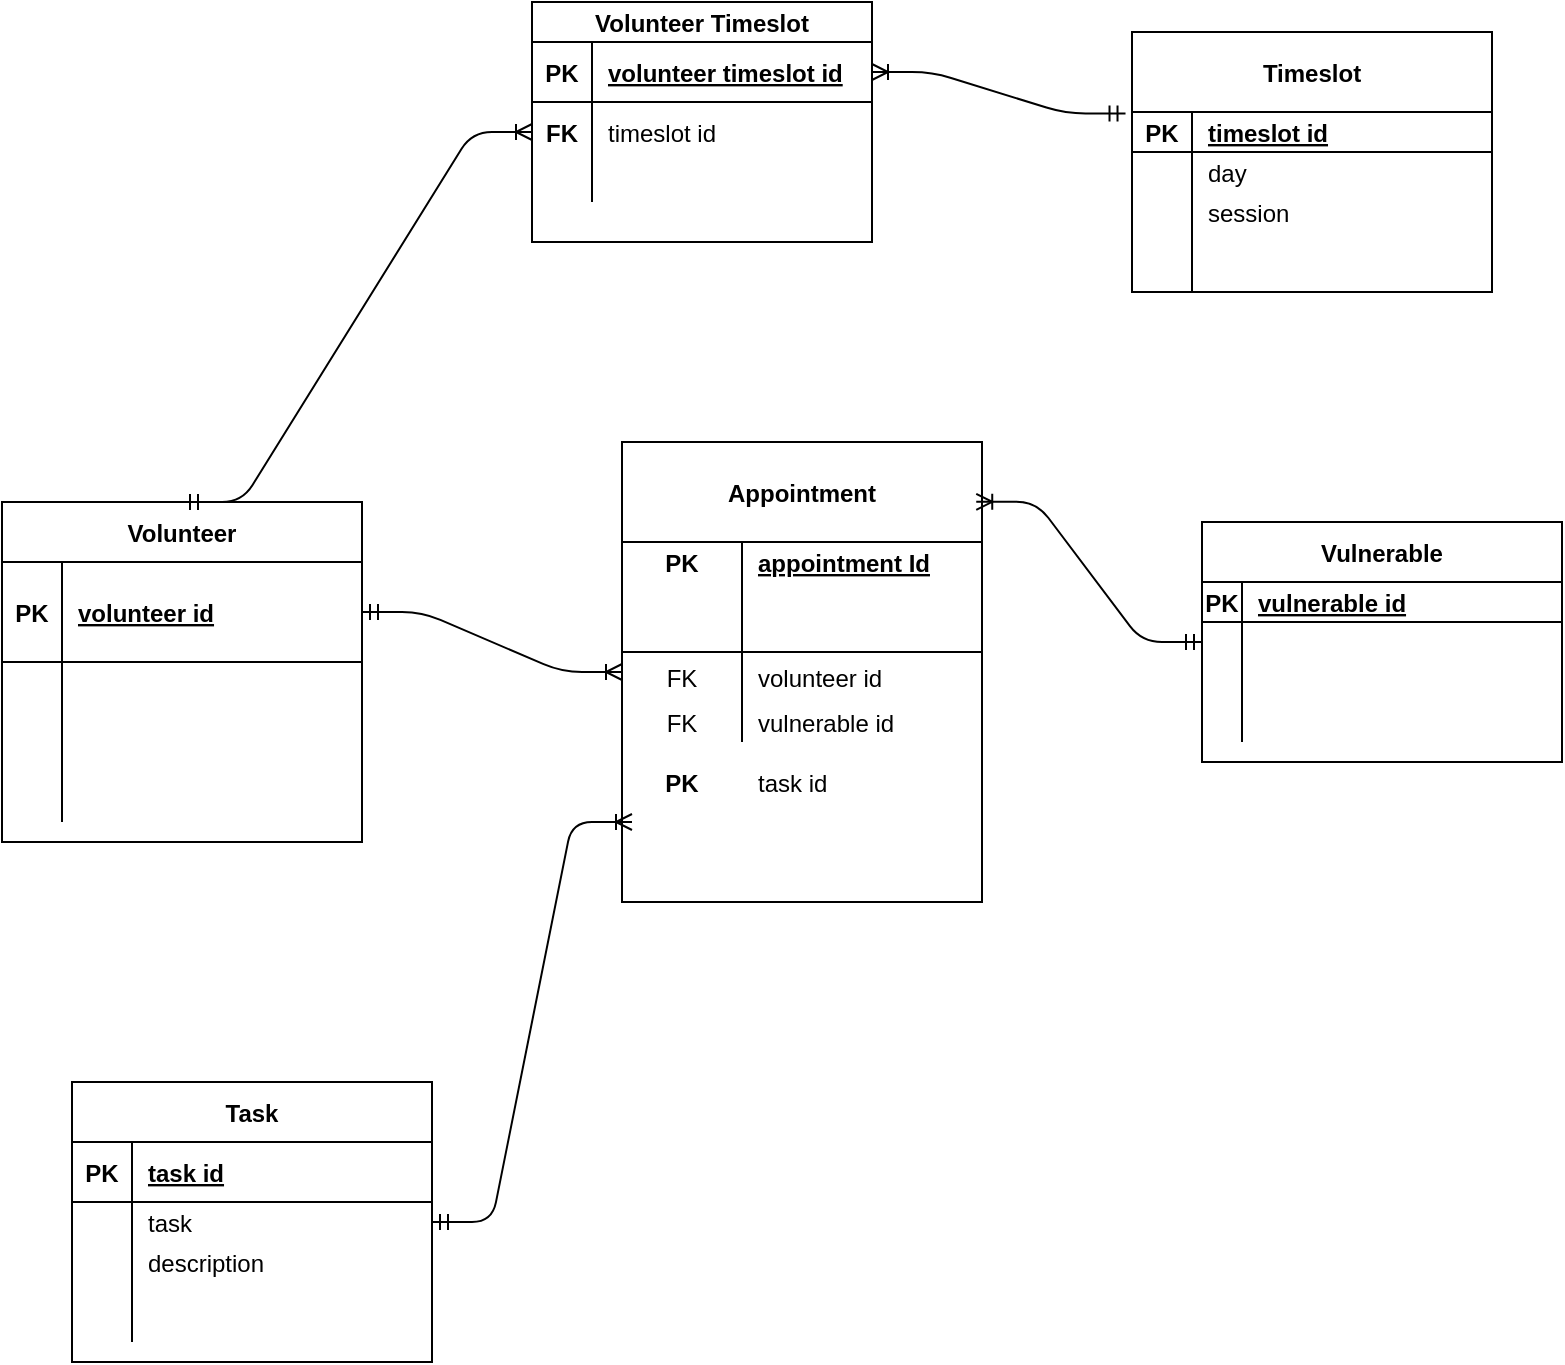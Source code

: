 <mxfile version="13.10.9" type="github"><diagram id="8oxhwJ41KI-D8RfeHWXL" name="Page-1"><mxGraphModel dx="1704" dy="776" grid="1" gridSize="10" guides="1" tooltips="1" connect="1" arrows="1" fold="1" page="1" pageScale="1" pageWidth="850" pageHeight="1100" math="0" shadow="0"><root><mxCell id="0"/><mxCell id="1" parent="0"/><mxCell id="mAExI6JwnAeMEhhlGlhk-1" value="Volunteer" style="shape=table;startSize=30;container=1;collapsible=1;childLayout=tableLayout;fixedRows=1;rowLines=0;fontStyle=1;align=center;resizeLast=1;" vertex="1" parent="1"><mxGeometry x="35" y="290" width="180" height="170" as="geometry"/></mxCell><mxCell id="mAExI6JwnAeMEhhlGlhk-2" value="" style="shape=partialRectangle;collapsible=0;dropTarget=0;pointerEvents=0;fillColor=none;top=0;left=0;bottom=1;right=0;points=[[0,0.5],[1,0.5]];portConstraint=eastwest;" vertex="1" parent="mAExI6JwnAeMEhhlGlhk-1"><mxGeometry y="30" width="180" height="50" as="geometry"/></mxCell><mxCell id="mAExI6JwnAeMEhhlGlhk-3" value="PK" style="shape=partialRectangle;connectable=0;fillColor=none;top=0;left=0;bottom=0;right=0;fontStyle=1;overflow=hidden;" vertex="1" parent="mAExI6JwnAeMEhhlGlhk-2"><mxGeometry width="30" height="50" as="geometry"/></mxCell><mxCell id="mAExI6JwnAeMEhhlGlhk-4" value="volunteer id" style="shape=partialRectangle;connectable=0;fillColor=none;top=0;left=0;bottom=0;right=0;align=left;spacingLeft=6;fontStyle=5;overflow=hidden;" vertex="1" parent="mAExI6JwnAeMEhhlGlhk-2"><mxGeometry x="30" width="150" height="50" as="geometry"/></mxCell><mxCell id="mAExI6JwnAeMEhhlGlhk-5" value="" style="shape=partialRectangle;collapsible=0;dropTarget=0;pointerEvents=0;fillColor=none;top=0;left=0;bottom=0;right=0;points=[[0,0.5],[1,0.5]];portConstraint=eastwest;" vertex="1" parent="mAExI6JwnAeMEhhlGlhk-1"><mxGeometry y="80" width="180" height="20" as="geometry"/></mxCell><mxCell id="mAExI6JwnAeMEhhlGlhk-6" value="" style="shape=partialRectangle;connectable=0;fillColor=none;top=0;left=0;bottom=0;right=0;editable=1;overflow=hidden;" vertex="1" parent="mAExI6JwnAeMEhhlGlhk-5"><mxGeometry width="30" height="20" as="geometry"/></mxCell><mxCell id="mAExI6JwnAeMEhhlGlhk-7" value="" style="shape=partialRectangle;connectable=0;fillColor=none;top=0;left=0;bottom=0;right=0;align=left;spacingLeft=6;overflow=hidden;" vertex="1" parent="mAExI6JwnAeMEhhlGlhk-5"><mxGeometry x="30" width="150" height="20" as="geometry"/></mxCell><mxCell id="mAExI6JwnAeMEhhlGlhk-8" value="" style="shape=partialRectangle;collapsible=0;dropTarget=0;pointerEvents=0;fillColor=none;top=0;left=0;bottom=0;right=0;points=[[0,0.5],[1,0.5]];portConstraint=eastwest;" vertex="1" parent="mAExI6JwnAeMEhhlGlhk-1"><mxGeometry y="100" width="180" height="30" as="geometry"/></mxCell><mxCell id="mAExI6JwnAeMEhhlGlhk-9" value="" style="shape=partialRectangle;connectable=0;fillColor=none;top=0;left=0;bottom=0;right=0;editable=1;overflow=hidden;" vertex="1" parent="mAExI6JwnAeMEhhlGlhk-8"><mxGeometry width="30" height="30" as="geometry"/></mxCell><mxCell id="mAExI6JwnAeMEhhlGlhk-10" value="" style="shape=partialRectangle;connectable=0;fillColor=none;top=0;left=0;bottom=0;right=0;align=left;spacingLeft=6;overflow=hidden;" vertex="1" parent="mAExI6JwnAeMEhhlGlhk-8"><mxGeometry x="30" width="150" height="30" as="geometry"/></mxCell><mxCell id="mAExI6JwnAeMEhhlGlhk-11" value="" style="shape=partialRectangle;collapsible=0;dropTarget=0;pointerEvents=0;fillColor=none;top=0;left=0;bottom=0;right=0;points=[[0,0.5],[1,0.5]];portConstraint=eastwest;" vertex="1" parent="mAExI6JwnAeMEhhlGlhk-1"><mxGeometry y="130" width="180" height="30" as="geometry"/></mxCell><mxCell id="mAExI6JwnAeMEhhlGlhk-12" value="" style="shape=partialRectangle;connectable=0;fillColor=none;top=0;left=0;bottom=0;right=0;editable=1;overflow=hidden;" vertex="1" parent="mAExI6JwnAeMEhhlGlhk-11"><mxGeometry width="30" height="30" as="geometry"/></mxCell><mxCell id="mAExI6JwnAeMEhhlGlhk-13" value="" style="shape=partialRectangle;connectable=0;fillColor=none;top=0;left=0;bottom=0;right=0;align=left;spacingLeft=6;overflow=hidden;" vertex="1" parent="mAExI6JwnAeMEhhlGlhk-11"><mxGeometry x="30" width="150" height="30" as="geometry"/></mxCell><object label="Appointment" id="mAExI6JwnAeMEhhlGlhk-14"><mxCell style="shape=table;startSize=50;container=1;collapsible=1;childLayout=tableLayout;fixedRows=1;rowLines=0;fontStyle=1;align=center;resizeLast=1;" vertex="1" parent="1"><mxGeometry x="345" y="260" width="180" height="230" as="geometry"/></mxCell></object><mxCell id="mAExI6JwnAeMEhhlGlhk-15" value="" style="shape=partialRectangle;collapsible=0;dropTarget=0;pointerEvents=0;fillColor=none;top=0;left=0;bottom=0;right=0;points=[[0,0.5],[1,0.5]];portConstraint=eastwest;" vertex="1" parent="mAExI6JwnAeMEhhlGlhk-14"><mxGeometry y="50" width="180" height="20" as="geometry"/></mxCell><mxCell id="mAExI6JwnAeMEhhlGlhk-16" value="PK" style="shape=partialRectangle;connectable=0;fillColor=none;top=0;left=0;bottom=0;right=0;fontStyle=1;overflow=hidden;" vertex="1" parent="mAExI6JwnAeMEhhlGlhk-15"><mxGeometry width="60" height="20" as="geometry"/></mxCell><mxCell id="mAExI6JwnAeMEhhlGlhk-17" value="appointment Id" style="shape=partialRectangle;connectable=0;fillColor=none;top=0;left=0;bottom=0;right=0;align=left;spacingLeft=6;fontStyle=5;overflow=hidden;" vertex="1" parent="mAExI6JwnAeMEhhlGlhk-15"><mxGeometry x="60" width="120" height="20" as="geometry"/></mxCell><mxCell id="mAExI6JwnAeMEhhlGlhk-18" value="" style="shape=partialRectangle;collapsible=0;dropTarget=0;pointerEvents=0;fillColor=none;top=0;left=0;bottom=1;right=0;points=[[0,0.5],[1,0.5]];portConstraint=eastwest;" vertex="1" parent="mAExI6JwnAeMEhhlGlhk-14"><mxGeometry y="70" width="180" height="35" as="geometry"/></mxCell><mxCell id="mAExI6JwnAeMEhhlGlhk-19" value="" style="shape=partialRectangle;connectable=0;fillColor=none;top=0;left=0;bottom=0;right=0;fontStyle=1;overflow=hidden;" vertex="1" parent="mAExI6JwnAeMEhhlGlhk-18"><mxGeometry width="60" height="35" as="geometry"/></mxCell><mxCell id="mAExI6JwnAeMEhhlGlhk-20" value="" style="shape=partialRectangle;connectable=0;fillColor=none;top=0;left=0;bottom=0;right=0;align=left;spacingLeft=6;fontStyle=5;overflow=hidden;" vertex="1" parent="mAExI6JwnAeMEhhlGlhk-18"><mxGeometry x="60" width="120" height="35" as="geometry"/></mxCell><mxCell id="mAExI6JwnAeMEhhlGlhk-21" value="" style="shape=partialRectangle;collapsible=0;dropTarget=0;pointerEvents=0;fillColor=none;top=0;left=0;bottom=0;right=0;points=[[0,0.5],[1,0.5]];portConstraint=eastwest;" vertex="1" parent="mAExI6JwnAeMEhhlGlhk-14"><mxGeometry y="105" width="180" height="25" as="geometry"/></mxCell><mxCell id="mAExI6JwnAeMEhhlGlhk-22" value="FK" style="shape=partialRectangle;connectable=0;fillColor=none;top=0;left=0;bottom=0;right=0;editable=1;overflow=hidden;" vertex="1" parent="mAExI6JwnAeMEhhlGlhk-21"><mxGeometry width="60" height="25" as="geometry"/></mxCell><mxCell id="mAExI6JwnAeMEhhlGlhk-23" value="volunteer id" style="shape=partialRectangle;connectable=0;fillColor=none;top=0;left=0;bottom=0;right=0;align=left;spacingLeft=6;overflow=hidden;" vertex="1" parent="mAExI6JwnAeMEhhlGlhk-21"><mxGeometry x="60" width="120" height="25" as="geometry"/></mxCell><mxCell id="mAExI6JwnAeMEhhlGlhk-24" value="" style="shape=partialRectangle;collapsible=0;dropTarget=0;pointerEvents=0;fillColor=none;top=0;left=0;bottom=0;right=0;points=[[0,0.5],[1,0.5]];portConstraint=eastwest;" vertex="1" parent="mAExI6JwnAeMEhhlGlhk-14"><mxGeometry y="130" width="180" height="20" as="geometry"/></mxCell><mxCell id="mAExI6JwnAeMEhhlGlhk-25" value="FK" style="shape=partialRectangle;connectable=0;fillColor=none;top=0;left=0;bottom=0;right=0;editable=1;overflow=hidden;" vertex="1" parent="mAExI6JwnAeMEhhlGlhk-24"><mxGeometry width="60" height="20" as="geometry"/></mxCell><mxCell id="mAExI6JwnAeMEhhlGlhk-26" value="vulnerable id" style="shape=partialRectangle;connectable=0;fillColor=none;top=0;left=0;bottom=0;right=0;align=left;spacingLeft=6;overflow=hidden;" vertex="1" parent="mAExI6JwnAeMEhhlGlhk-24"><mxGeometry x="60" width="120" height="20" as="geometry"/></mxCell><mxCell id="mAExI6JwnAeMEhhlGlhk-28" value="Vulnerable" style="shape=table;startSize=30;container=1;collapsible=1;childLayout=tableLayout;fixedRows=1;rowLines=0;fontStyle=1;align=center;resizeLast=1;" vertex="1" parent="1"><mxGeometry x="635" y="300" width="180" height="120" as="geometry"/></mxCell><mxCell id="mAExI6JwnAeMEhhlGlhk-29" value="" style="shape=partialRectangle;collapsible=0;dropTarget=0;pointerEvents=0;fillColor=none;top=0;left=0;bottom=1;right=0;points=[[0,0.5],[1,0.5]];portConstraint=eastwest;" vertex="1" parent="mAExI6JwnAeMEhhlGlhk-28"><mxGeometry y="30" width="180" height="20" as="geometry"/></mxCell><mxCell id="mAExI6JwnAeMEhhlGlhk-30" value="PK" style="shape=partialRectangle;connectable=0;fillColor=none;top=0;left=0;bottom=0;right=0;fontStyle=1;overflow=hidden;" vertex="1" parent="mAExI6JwnAeMEhhlGlhk-29"><mxGeometry width="20" height="20" as="geometry"/></mxCell><mxCell id="mAExI6JwnAeMEhhlGlhk-31" value="vulnerable id" style="shape=partialRectangle;connectable=0;fillColor=none;top=0;left=0;bottom=0;right=0;align=left;spacingLeft=6;fontStyle=5;overflow=hidden;" vertex="1" parent="mAExI6JwnAeMEhhlGlhk-29"><mxGeometry x="20" width="160" height="20" as="geometry"/></mxCell><mxCell id="mAExI6JwnAeMEhhlGlhk-35" value="" style="shape=partialRectangle;collapsible=0;dropTarget=0;pointerEvents=0;fillColor=none;top=0;left=0;bottom=0;right=0;points=[[0,0.5],[1,0.5]];portConstraint=eastwest;" vertex="1" parent="mAExI6JwnAeMEhhlGlhk-28"><mxGeometry y="50" width="180" height="30" as="geometry"/></mxCell><mxCell id="mAExI6JwnAeMEhhlGlhk-36" value="" style="shape=partialRectangle;connectable=0;fillColor=none;top=0;left=0;bottom=0;right=0;editable=1;overflow=hidden;" vertex="1" parent="mAExI6JwnAeMEhhlGlhk-35"><mxGeometry width="20" height="30" as="geometry"/></mxCell><mxCell id="mAExI6JwnAeMEhhlGlhk-37" value="" style="shape=partialRectangle;connectable=0;fillColor=none;top=0;left=0;bottom=0;right=0;align=left;spacingLeft=6;overflow=hidden;" vertex="1" parent="mAExI6JwnAeMEhhlGlhk-35"><mxGeometry x="20" width="160" height="30" as="geometry"/></mxCell><mxCell id="mAExI6JwnAeMEhhlGlhk-38" value="" style="shape=partialRectangle;collapsible=0;dropTarget=0;pointerEvents=0;fillColor=none;top=0;left=0;bottom=0;right=0;points=[[0,0.5],[1,0.5]];portConstraint=eastwest;" vertex="1" parent="mAExI6JwnAeMEhhlGlhk-28"><mxGeometry y="80" width="180" height="30" as="geometry"/></mxCell><mxCell id="mAExI6JwnAeMEhhlGlhk-39" value="" style="shape=partialRectangle;connectable=0;fillColor=none;top=0;left=0;bottom=0;right=0;editable=1;overflow=hidden;" vertex="1" parent="mAExI6JwnAeMEhhlGlhk-38"><mxGeometry width="20" height="30" as="geometry"/></mxCell><mxCell id="mAExI6JwnAeMEhhlGlhk-40" value="" style="shape=partialRectangle;connectable=0;fillColor=none;top=0;left=0;bottom=0;right=0;align=left;spacingLeft=6;overflow=hidden;" vertex="1" parent="mAExI6JwnAeMEhhlGlhk-38"><mxGeometry x="20" width="160" height="30" as="geometry"/></mxCell><mxCell id="mAExI6JwnAeMEhhlGlhk-46" value="Volunteer Timeslot" style="shape=table;startSize=20;container=1;collapsible=1;childLayout=tableLayout;fixedRows=1;rowLines=0;fontStyle=1;align=center;resizeLast=1;" vertex="1" parent="1"><mxGeometry x="300" y="40" width="170" height="120" as="geometry"/></mxCell><mxCell id="mAExI6JwnAeMEhhlGlhk-47" value="" style="shape=partialRectangle;collapsible=0;dropTarget=0;pointerEvents=0;fillColor=none;top=0;left=0;bottom=1;right=0;points=[[0,0.5],[1,0.5]];portConstraint=eastwest;" vertex="1" parent="mAExI6JwnAeMEhhlGlhk-46"><mxGeometry y="20" width="170" height="30" as="geometry"/></mxCell><mxCell id="mAExI6JwnAeMEhhlGlhk-48" value="PK" style="shape=partialRectangle;connectable=0;fillColor=none;top=0;left=0;bottom=0;right=0;fontStyle=1;overflow=hidden;" vertex="1" parent="mAExI6JwnAeMEhhlGlhk-47"><mxGeometry width="30" height="30" as="geometry"/></mxCell><mxCell id="mAExI6JwnAeMEhhlGlhk-49" value="volunteer timeslot id" style="shape=partialRectangle;connectable=0;fillColor=none;top=0;left=0;bottom=0;right=0;align=left;spacingLeft=6;fontStyle=5;overflow=hidden;" vertex="1" parent="mAExI6JwnAeMEhhlGlhk-47"><mxGeometry x="30" width="140" height="30" as="geometry"/></mxCell><mxCell id="mAExI6JwnAeMEhhlGlhk-50" value="" style="shape=partialRectangle;collapsible=0;dropTarget=0;pointerEvents=0;fillColor=none;top=0;left=0;bottom=0;right=0;points=[[0,0.5],[1,0.5]];portConstraint=eastwest;" vertex="1" parent="mAExI6JwnAeMEhhlGlhk-46"><mxGeometry y="50" width="170" height="30" as="geometry"/></mxCell><mxCell id="mAExI6JwnAeMEhhlGlhk-51" value="" style="shape=partialRectangle;connectable=0;fillColor=none;top=0;left=0;bottom=0;right=0;editable=1;overflow=hidden;" vertex="1" parent="mAExI6JwnAeMEhhlGlhk-50"><mxGeometry width="30" height="30" as="geometry"/></mxCell><mxCell id="mAExI6JwnAeMEhhlGlhk-52" value="timeslot id" style="shape=partialRectangle;connectable=0;fillColor=none;top=0;left=0;bottom=0;right=0;align=left;spacingLeft=6;overflow=hidden;" vertex="1" parent="mAExI6JwnAeMEhhlGlhk-50"><mxGeometry x="30" width="140" height="30" as="geometry"/></mxCell><mxCell id="mAExI6JwnAeMEhhlGlhk-56" value="" style="shape=partialRectangle;collapsible=0;dropTarget=0;pointerEvents=0;fillColor=none;top=0;left=0;bottom=0;right=0;points=[[0,0.5],[1,0.5]];portConstraint=eastwest;" vertex="1" parent="mAExI6JwnAeMEhhlGlhk-46"><mxGeometry y="80" width="170" height="20" as="geometry"/></mxCell><mxCell id="mAExI6JwnAeMEhhlGlhk-57" value="" style="shape=partialRectangle;connectable=0;fillColor=none;top=0;left=0;bottom=0;right=0;editable=1;overflow=hidden;" vertex="1" parent="mAExI6JwnAeMEhhlGlhk-56"><mxGeometry width="30" height="20" as="geometry"/></mxCell><mxCell id="mAExI6JwnAeMEhhlGlhk-58" value="" style="shape=partialRectangle;connectable=0;fillColor=none;top=0;left=0;bottom=0;right=0;align=left;spacingLeft=6;overflow=hidden;" vertex="1" parent="mAExI6JwnAeMEhhlGlhk-56"><mxGeometry x="30" width="140" height="20" as="geometry"/></mxCell><mxCell id="mAExI6JwnAeMEhhlGlhk-59" value="Timeslot" style="shape=table;startSize=40;container=1;collapsible=1;childLayout=tableLayout;fixedRows=1;rowLines=0;fontStyle=1;align=center;resizeLast=1;" vertex="1" parent="1"><mxGeometry x="600" y="55" width="180" height="130" as="geometry"/></mxCell><mxCell id="mAExI6JwnAeMEhhlGlhk-60" value="" style="shape=partialRectangle;collapsible=0;dropTarget=0;pointerEvents=0;fillColor=none;top=0;left=0;bottom=1;right=0;points=[[0,0.5],[1,0.5]];portConstraint=eastwest;" vertex="1" parent="mAExI6JwnAeMEhhlGlhk-59"><mxGeometry y="40" width="180" height="20" as="geometry"/></mxCell><mxCell id="mAExI6JwnAeMEhhlGlhk-61" value="PK" style="shape=partialRectangle;connectable=0;fillColor=none;top=0;left=0;bottom=0;right=0;fontStyle=1;overflow=hidden;" vertex="1" parent="mAExI6JwnAeMEhhlGlhk-60"><mxGeometry width="30" height="20" as="geometry"/></mxCell><mxCell id="mAExI6JwnAeMEhhlGlhk-62" value="timeslot id" style="shape=partialRectangle;connectable=0;fillColor=none;top=0;left=0;bottom=0;right=0;align=left;spacingLeft=6;fontStyle=5;overflow=hidden;" vertex="1" parent="mAExI6JwnAeMEhhlGlhk-60"><mxGeometry x="30" width="150" height="20" as="geometry"/></mxCell><mxCell id="mAExI6JwnAeMEhhlGlhk-63" value="" style="shape=partialRectangle;collapsible=0;dropTarget=0;pointerEvents=0;fillColor=none;top=0;left=0;bottom=0;right=0;points=[[0,0.5],[1,0.5]];portConstraint=eastwest;" vertex="1" parent="mAExI6JwnAeMEhhlGlhk-59"><mxGeometry y="60" width="180" height="20" as="geometry"/></mxCell><mxCell id="mAExI6JwnAeMEhhlGlhk-64" value="" style="shape=partialRectangle;connectable=0;fillColor=none;top=0;left=0;bottom=0;right=0;editable=1;overflow=hidden;" vertex="1" parent="mAExI6JwnAeMEhhlGlhk-63"><mxGeometry width="30" height="20" as="geometry"/></mxCell><mxCell id="mAExI6JwnAeMEhhlGlhk-65" value="day" style="shape=partialRectangle;connectable=0;fillColor=none;top=0;left=0;bottom=0;right=0;align=left;spacingLeft=6;overflow=hidden;" vertex="1" parent="mAExI6JwnAeMEhhlGlhk-63"><mxGeometry x="30" width="150" height="20" as="geometry"/></mxCell><mxCell id="mAExI6JwnAeMEhhlGlhk-66" value="" style="shape=partialRectangle;collapsible=0;dropTarget=0;pointerEvents=0;fillColor=none;top=0;left=0;bottom=0;right=0;points=[[0,0.5],[1,0.5]];portConstraint=eastwest;" vertex="1" parent="mAExI6JwnAeMEhhlGlhk-59"><mxGeometry y="80" width="180" height="20" as="geometry"/></mxCell><mxCell id="mAExI6JwnAeMEhhlGlhk-67" value="" style="shape=partialRectangle;connectable=0;fillColor=none;top=0;left=0;bottom=0;right=0;editable=1;overflow=hidden;" vertex="1" parent="mAExI6JwnAeMEhhlGlhk-66"><mxGeometry width="30" height="20" as="geometry"/></mxCell><mxCell id="mAExI6JwnAeMEhhlGlhk-68" value="session" style="shape=partialRectangle;connectable=0;fillColor=none;top=0;left=0;bottom=0;right=0;align=left;spacingLeft=6;overflow=hidden;" vertex="1" parent="mAExI6JwnAeMEhhlGlhk-66"><mxGeometry x="30" width="150" height="20" as="geometry"/></mxCell><mxCell id="mAExI6JwnAeMEhhlGlhk-69" value="" style="shape=partialRectangle;collapsible=0;dropTarget=0;pointerEvents=0;fillColor=none;top=0;left=0;bottom=0;right=0;points=[[0,0.5],[1,0.5]];portConstraint=eastwest;" vertex="1" parent="mAExI6JwnAeMEhhlGlhk-59"><mxGeometry y="100" width="180" height="30" as="geometry"/></mxCell><mxCell id="mAExI6JwnAeMEhhlGlhk-70" value="" style="shape=partialRectangle;connectable=0;fillColor=none;top=0;left=0;bottom=0;right=0;editable=1;overflow=hidden;" vertex="1" parent="mAExI6JwnAeMEhhlGlhk-69"><mxGeometry width="30" height="30" as="geometry"/></mxCell><mxCell id="mAExI6JwnAeMEhhlGlhk-71" value="" style="shape=partialRectangle;connectable=0;fillColor=none;top=0;left=0;bottom=0;right=0;align=left;spacingLeft=6;overflow=hidden;" vertex="1" parent="mAExI6JwnAeMEhhlGlhk-69"><mxGeometry x="30" width="150" height="30" as="geometry"/></mxCell><mxCell id="mAExI6JwnAeMEhhlGlhk-75" value="Task" style="shape=table;startSize=30;container=1;collapsible=1;childLayout=tableLayout;fixedRows=1;rowLines=0;fontStyle=1;align=center;resizeLast=1;" vertex="1" parent="1"><mxGeometry x="70" y="580" width="180" height="140" as="geometry"/></mxCell><mxCell id="mAExI6JwnAeMEhhlGlhk-76" value="" style="shape=partialRectangle;collapsible=0;dropTarget=0;pointerEvents=0;fillColor=none;top=0;left=0;bottom=1;right=0;points=[[0,0.5],[1,0.5]];portConstraint=eastwest;" vertex="1" parent="mAExI6JwnAeMEhhlGlhk-75"><mxGeometry y="30" width="180" height="30" as="geometry"/></mxCell><mxCell id="mAExI6JwnAeMEhhlGlhk-77" value="PK" style="shape=partialRectangle;connectable=0;fillColor=none;top=0;left=0;bottom=0;right=0;fontStyle=1;overflow=hidden;" vertex="1" parent="mAExI6JwnAeMEhhlGlhk-76"><mxGeometry width="30" height="30" as="geometry"/></mxCell><mxCell id="mAExI6JwnAeMEhhlGlhk-78" value="task id" style="shape=partialRectangle;connectable=0;fillColor=none;top=0;left=0;bottom=0;right=0;align=left;spacingLeft=6;fontStyle=5;overflow=hidden;" vertex="1" parent="mAExI6JwnAeMEhhlGlhk-76"><mxGeometry x="30" width="150" height="30" as="geometry"/></mxCell><mxCell id="mAExI6JwnAeMEhhlGlhk-79" value="" style="shape=partialRectangle;collapsible=0;dropTarget=0;pointerEvents=0;fillColor=none;top=0;left=0;bottom=0;right=0;points=[[0,0.5],[1,0.5]];portConstraint=eastwest;" vertex="1" parent="mAExI6JwnAeMEhhlGlhk-75"><mxGeometry y="60" width="180" height="20" as="geometry"/></mxCell><mxCell id="mAExI6JwnAeMEhhlGlhk-80" value="" style="shape=partialRectangle;connectable=0;fillColor=none;top=0;left=0;bottom=0;right=0;editable=1;overflow=hidden;" vertex="1" parent="mAExI6JwnAeMEhhlGlhk-79"><mxGeometry width="30" height="20" as="geometry"/></mxCell><mxCell id="mAExI6JwnAeMEhhlGlhk-81" value="task " style="shape=partialRectangle;connectable=0;fillColor=none;top=0;left=0;bottom=0;right=0;align=left;spacingLeft=6;overflow=hidden;" vertex="1" parent="mAExI6JwnAeMEhhlGlhk-79"><mxGeometry x="30" width="150" height="20" as="geometry"/></mxCell><mxCell id="mAExI6JwnAeMEhhlGlhk-82" value="" style="shape=partialRectangle;collapsible=0;dropTarget=0;pointerEvents=0;fillColor=none;top=0;left=0;bottom=0;right=0;points=[[0,0.5],[1,0.5]];portConstraint=eastwest;" vertex="1" parent="mAExI6JwnAeMEhhlGlhk-75"><mxGeometry y="80" width="180" height="20" as="geometry"/></mxCell><mxCell id="mAExI6JwnAeMEhhlGlhk-83" value="" style="shape=partialRectangle;connectable=0;fillColor=none;top=0;left=0;bottom=0;right=0;editable=1;overflow=hidden;" vertex="1" parent="mAExI6JwnAeMEhhlGlhk-82"><mxGeometry width="30" height="20" as="geometry"/></mxCell><mxCell id="mAExI6JwnAeMEhhlGlhk-84" value="description" style="shape=partialRectangle;connectable=0;fillColor=none;top=0;left=0;bottom=0;right=0;align=left;spacingLeft=6;overflow=hidden;" vertex="1" parent="mAExI6JwnAeMEhhlGlhk-82"><mxGeometry x="30" width="150" height="20" as="geometry"/></mxCell><mxCell id="mAExI6JwnAeMEhhlGlhk-85" value="" style="shape=partialRectangle;collapsible=0;dropTarget=0;pointerEvents=0;fillColor=none;top=0;left=0;bottom=0;right=0;points=[[0,0.5],[1,0.5]];portConstraint=eastwest;" vertex="1" parent="mAExI6JwnAeMEhhlGlhk-75"><mxGeometry y="100" width="180" height="30" as="geometry"/></mxCell><mxCell id="mAExI6JwnAeMEhhlGlhk-86" value="" style="shape=partialRectangle;connectable=0;fillColor=none;top=0;left=0;bottom=0;right=0;editable=1;overflow=hidden;" vertex="1" parent="mAExI6JwnAeMEhhlGlhk-85"><mxGeometry width="30" height="30" as="geometry"/></mxCell><mxCell id="mAExI6JwnAeMEhhlGlhk-87" value="" style="shape=partialRectangle;connectable=0;fillColor=none;top=0;left=0;bottom=0;right=0;align=left;spacingLeft=6;overflow=hidden;" vertex="1" parent="mAExI6JwnAeMEhhlGlhk-85"><mxGeometry x="30" width="150" height="30" as="geometry"/></mxCell><mxCell id="mAExI6JwnAeMEhhlGlhk-93" value="" style="edgeStyle=entityRelationEdgeStyle;fontSize=12;html=1;endArrow=ERoneToMany;startArrow=ERmandOne;exitX=1;exitY=0.5;exitDx=0;exitDy=0;" edge="1" parent="1" source="mAExI6JwnAeMEhhlGlhk-2" target="mAExI6JwnAeMEhhlGlhk-14"><mxGeometry width="100" height="100" relative="1" as="geometry"><mxPoint x="220" y="360" as="sourcePoint"/><mxPoint x="340" y="290" as="targetPoint"/></mxGeometry></mxCell><mxCell id="mAExI6JwnAeMEhhlGlhk-95" value="" style="edgeStyle=entityRelationEdgeStyle;fontSize=12;html=1;endArrow=ERoneToMany;startArrow=ERmandOne;entryX=0.984;entryY=0.13;entryDx=0;entryDy=0;entryPerimeter=0;" edge="1" parent="1" source="mAExI6JwnAeMEhhlGlhk-28" target="mAExI6JwnAeMEhhlGlhk-14"><mxGeometry width="100" height="100" relative="1" as="geometry"><mxPoint x="510" y="560" as="sourcePoint"/><mxPoint x="610" y="460" as="targetPoint"/></mxGeometry></mxCell><mxCell id="mAExI6JwnAeMEhhlGlhk-98" value="" style="edgeStyle=entityRelationEdgeStyle;fontSize=12;html=1;endArrow=ERoneToMany;startArrow=ERmandOne;" edge="1" parent="1" source="mAExI6JwnAeMEhhlGlhk-75"><mxGeometry width="100" height="100" relative="1" as="geometry"><mxPoint x="290" y="490" as="sourcePoint"/><mxPoint x="350" y="450" as="targetPoint"/></mxGeometry></mxCell><mxCell id="mAExI6JwnAeMEhhlGlhk-99" value="" style="edgeStyle=entityRelationEdgeStyle;fontSize=12;html=1;endArrow=ERoneToMany;startArrow=ERmandOne;exitX=0.5;exitY=0;exitDx=0;exitDy=0;entryX=0;entryY=0.5;entryDx=0;entryDy=0;" edge="1" parent="1" source="mAExI6JwnAeMEhhlGlhk-1" target="mAExI6JwnAeMEhhlGlhk-50"><mxGeometry width="100" height="100" relative="1" as="geometry"><mxPoint x="70" y="260" as="sourcePoint"/><mxPoint x="170" y="160" as="targetPoint"/></mxGeometry></mxCell><mxCell id="mAExI6JwnAeMEhhlGlhk-100" value="" style="edgeStyle=entityRelationEdgeStyle;fontSize=12;html=1;endArrow=ERoneToMany;startArrow=ERmandOne;exitX=-0.018;exitY=0.037;exitDx=0;exitDy=0;exitPerimeter=0;entryX=1;entryY=0.5;entryDx=0;entryDy=0;" edge="1" parent="1" source="mAExI6JwnAeMEhhlGlhk-60" target="mAExI6JwnAeMEhhlGlhk-47"><mxGeometry width="100" height="100" relative="1" as="geometry"><mxPoint x="430" y="410" as="sourcePoint"/><mxPoint x="530" y="310" as="targetPoint"/></mxGeometry></mxCell><mxCell id="mAExI6JwnAeMEhhlGlhk-101" value="FK" style="shape=partialRectangle;connectable=0;fillColor=none;top=0;left=0;bottom=0;right=0;fontStyle=1;overflow=hidden;" vertex="1" parent="1"><mxGeometry x="300" y="90" width="30" height="30" as="geometry"/></mxCell><mxCell id="mAExI6JwnAeMEhhlGlhk-102" value="PK" style="shape=partialRectangle;connectable=0;fillColor=none;top=0;left=0;bottom=0;right=0;fontStyle=1;overflow=hidden;" vertex="1" parent="1"><mxGeometry x="360" y="415" width="30" height="30" as="geometry"/></mxCell><mxCell id="mAExI6JwnAeMEhhlGlhk-103" value="task id" style="shape=partialRectangle;connectable=0;fillColor=none;top=0;left=0;bottom=0;right=0;align=left;spacingLeft=6;overflow=hidden;" vertex="1" parent="1"><mxGeometry x="405" y="420" width="120" height="20" as="geometry"/></mxCell></root></mxGraphModel></diagram></mxfile>